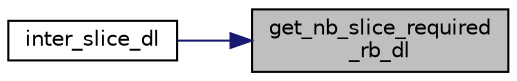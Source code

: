 digraph "get_nb_slice_required_rb_dl"
{
 // LATEX_PDF_SIZE
  edge [fontname="Helvetica",fontsize="10",labelfontname="Helvetica",labelfontsize="10"];
  node [fontname="Helvetica",fontsize="10",shape=record];
  rankdir="RL";
  Node1 [label="get_nb_slice_required\l_rb_dl",height=0.2,width=0.4,color="black", fillcolor="grey75", style="filled", fontcolor="black",tooltip="本函式負責讀取各UE的RLC buffer status（unit: byte），並轉換成rb數量存入slice_required_rb，因此輸出結果會得到該slice在那個scheduling sub..."];
  Node1 -> Node2 [dir="back",color="midnightblue",fontsize="10",style="solid",fontname="Helvetica"];
  Node2 [label="inter_slice_dl",height=0.2,width=0.4,color="black", fillcolor="white", style="filled",URL="$group____mac.html#ga7ab2acef126a7e073a41b9be6f80ae1d",tooltip="這是本論文最重要的函式之一，負責處理downlink 的slice isolation和resource sharing 的運算處理。"];
}
